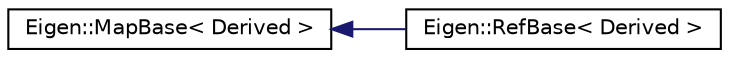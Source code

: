 digraph "Graphical Class Hierarchy"
{
  edge [fontname="Helvetica",fontsize="10",labelfontname="Helvetica",labelfontsize="10"];
  node [fontname="Helvetica",fontsize="10",shape=record];
  rankdir="LR";
  Node1 [label="Eigen::MapBase\< Derived \>",height=0.2,width=0.4,color="black", fillcolor="white", style="filled",URL="$class_eigen_1_1_map_base.html"];
  Node1 -> Node2 [dir="back",color="midnightblue",fontsize="10",style="solid",fontname="Helvetica"];
  Node2 [label="Eigen::RefBase\< Derived \>",height=0.2,width=0.4,color="black", fillcolor="white", style="filled",URL="$class_eigen_1_1_ref_base.html"];
}
